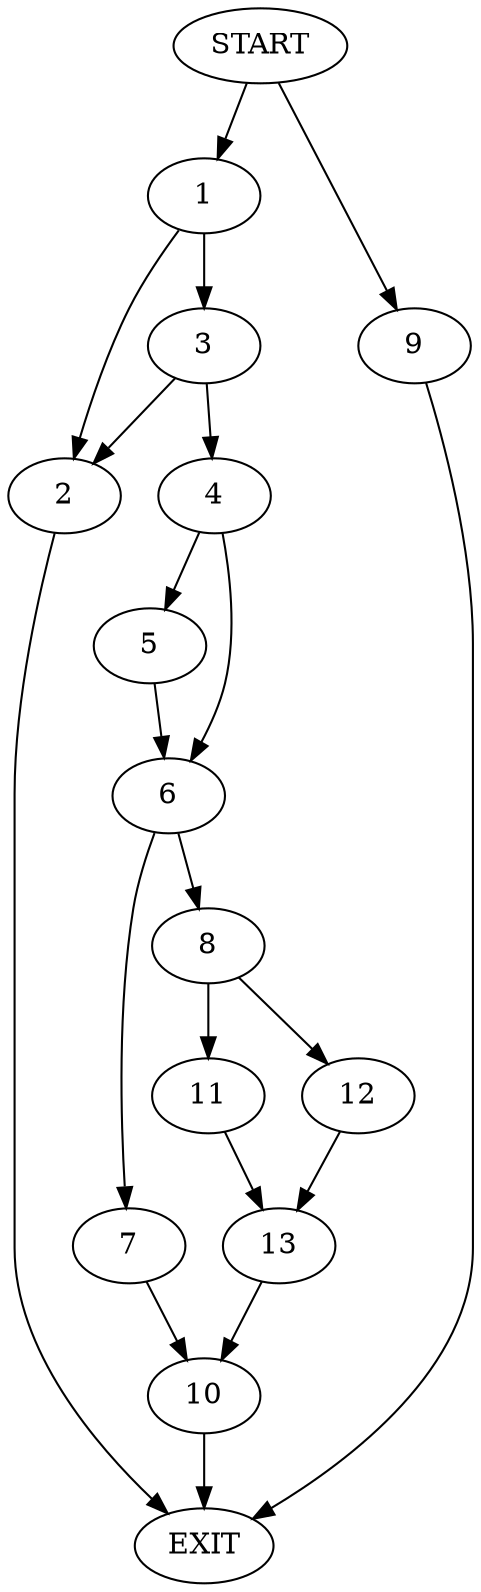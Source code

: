 digraph {
0 [label="START"]
14 [label="EXIT"]
0 -> 1
1 -> 2
1 -> 3
2 -> 14
3 -> 2
3 -> 4
4 -> 5
4 -> 6
5 -> 6
6 -> 7
6 -> 8
0 -> 9
9 -> 14
7 -> 10
8 -> 11
8 -> 12
12 -> 13
11 -> 13
13 -> 10
10 -> 14
}
